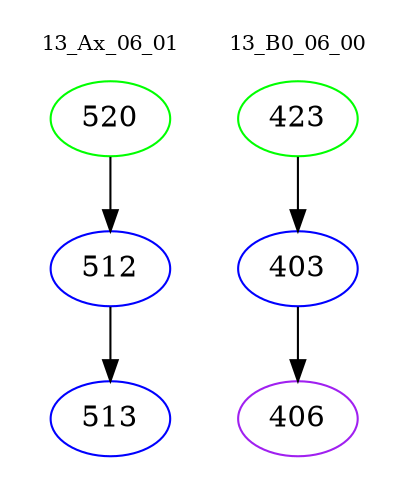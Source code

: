 digraph{
subgraph cluster_0 {
color = white
label = "13_Ax_06_01";
fontsize=10;
T0_520 [label="520", color="green"]
T0_520 -> T0_512 [color="black"]
T0_512 [label="512", color="blue"]
T0_512 -> T0_513 [color="black"]
T0_513 [label="513", color="blue"]
}
subgraph cluster_1 {
color = white
label = "13_B0_06_00";
fontsize=10;
T1_423 [label="423", color="green"]
T1_423 -> T1_403 [color="black"]
T1_403 [label="403", color="blue"]
T1_403 -> T1_406 [color="black"]
T1_406 [label="406", color="purple"]
}
}
